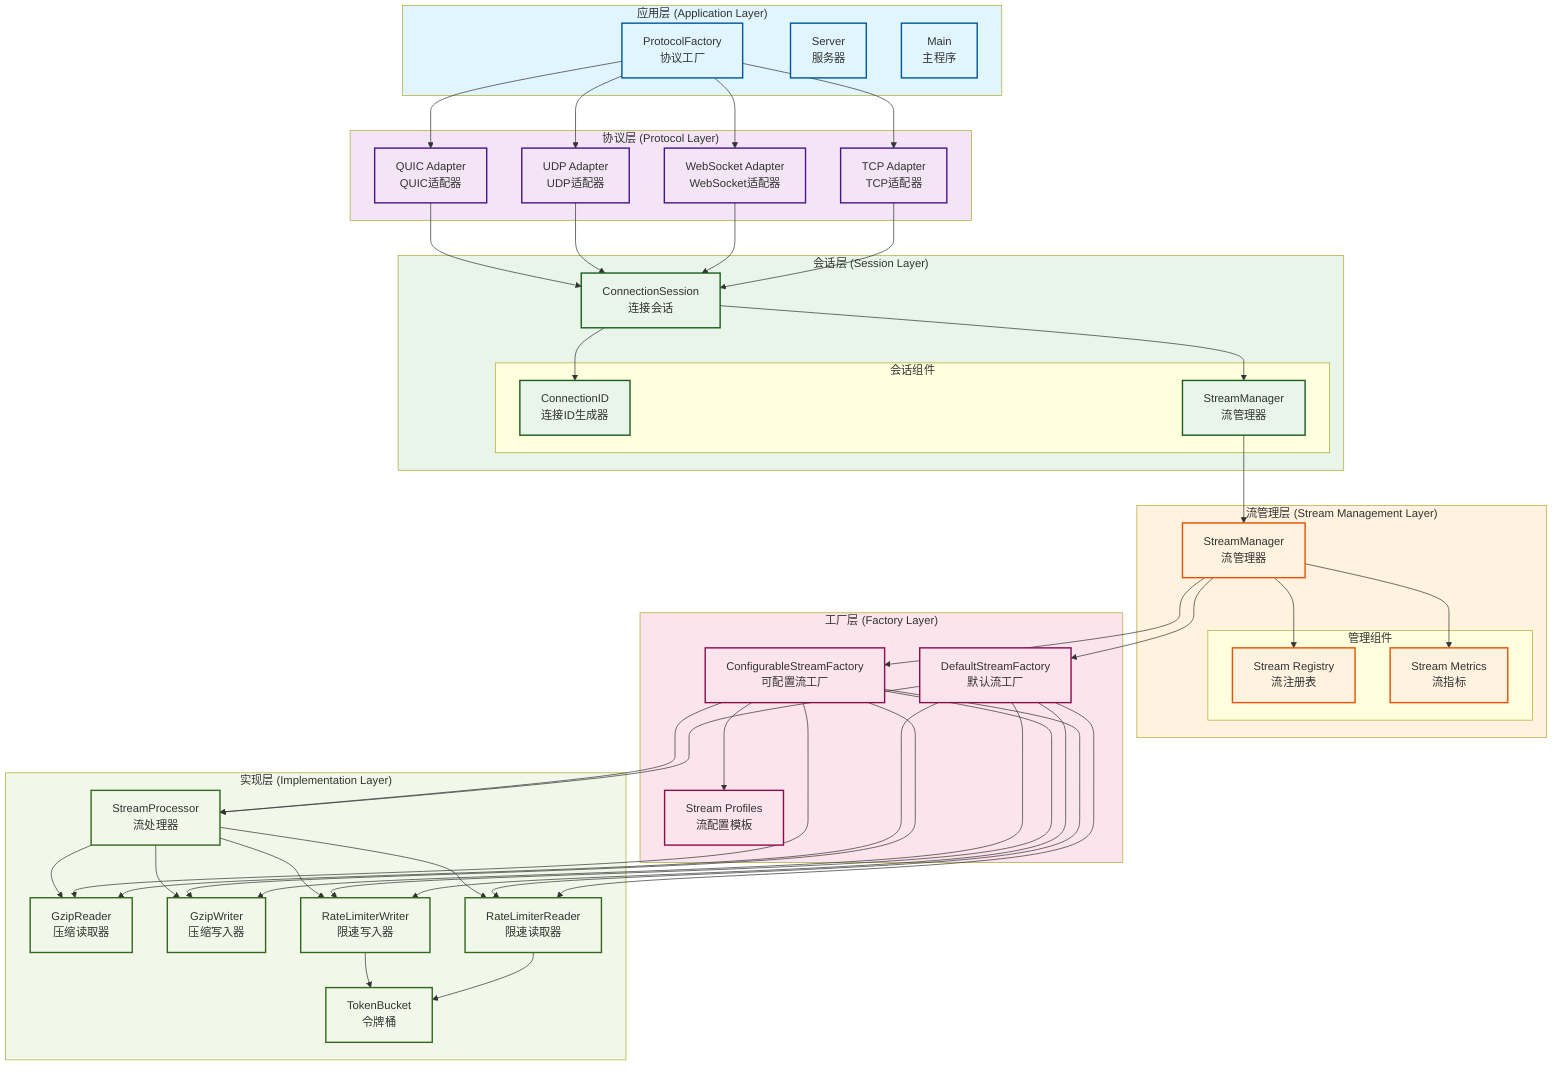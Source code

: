 graph TB
    %% 应用层 (Application Layer)
    subgraph AL["应用层 (Application Layer)"]
        style AL fill:#e1f5fe
        PF[ProtocolFactory<br/>协议工厂]
        S[Server<br/>服务器]
        M[Main<br/>主程序]
    end

    %% 协议层 (Protocol Layer)
    subgraph PL["协议层 (Protocol Layer)"]
        style PL fill:#f3e5f5
        TA[TCP Adapter<br/>TCP适配器]
        WA[WebSocket Adapter<br/>WebSocket适配器]
        UA[UDP Adapter<br/>UDP适配器]
        QA[QUIC Adapter<br/>QUIC适配器]
    end

    %% 会话层 (Session Layer)
    subgraph SL["会话层 (Session Layer)"]
        style SL fill:#e8f5e8
        CS[ConnectionSession<br/>连接会话]
        subgraph CS_INNER["会话组件"]
            CID[ConnectionID<br/>连接ID生成器]
            SM[StreamManager<br/>流管理器]
        end
    end

    %% 流管理层 (Stream Management Layer)
    subgraph SML["流管理层 (Stream Management Layer)"]
        style SML fill:#fff3e0
        STM[StreamManager<br/>流管理器]
        subgraph STM_INNER["管理组件"]
            SR[Stream Registry<br/>流注册表]
            SMF[Stream Metrics<br/>流指标]
        end
    end

    %% 工厂层 (Factory Layer)
    subgraph FL["工厂层 (Factory Layer)"]
        style FL fill:#fce4ec
        DSF[DefaultStreamFactory<br/>默认流工厂]
        CSF[ConfigurableStreamFactory<br/>可配置流工厂]
        SP[Stream Profiles<br/>流配置模板]
    end

    %% 实现层 (Implementation Layer)
    subgraph IL["实现层 (Implementation Layer)"]
        style IL fill:#f1f8e9
        SPROC[StreamProcessor<br/>流处理器]
        GZR[GzipReader<br/>压缩读取器]
        GZW[GzipWriter<br/>压缩写入器]
        RLR[RateLimiterReader<br/>限速读取器]
        RLW[RateLimiterWriter<br/>限速写入器]
        TB[TokenBucket<br/>令牌桶]
    end

    %% 连接关系
    %% 应用层到协议层
    PF --> TA
    PF --> WA
    PF --> UA
    PF --> QA

    %% 协议层到会话层
    TA --> CS
    WA --> CS
    UA --> CS
    QA --> CS

    %% 会话层内部
    CS --> CID
    CS --> SM

    %% 会话层到流管理层
    SM --> STM

    %% 流管理层内部
    STM --> SR
    STM --> SMF

    %% 流管理层到工厂层
    STM --> DSF
    STM --> CSF

    %% 工厂层内部
    CSF --> SP

    %% 工厂层到实现层
    DSF --> SPROC
    DSF --> GZR
    DSF --> GZW
    DSF --> RLR
    DSF --> RLW
    CSF --> SPROC
    CSF --> GZR
    CSF --> GZW
    CSF --> RLR
    CSF --> RLW

    %% 实现层内部依赖
    RLR --> TB
    RLW --> TB
    SPROC --> GZR
    SPROC --> GZW
    SPROC --> RLR
    SPROC --> RLW

    %% 样式定义
    classDef applicationLayer fill:#e1f5fe,stroke:#01579b,stroke-width:2px
    classDef protocolLayer fill:#f3e5f5,stroke:#4a148c,stroke-width:2px
    classDef sessionLayer fill:#e8f5e8,stroke:#1b5e20,stroke-width:2px
    classDef streamManagementLayer fill:#fff3e0,stroke:#e65100,stroke-width:2px
    classDef factoryLayer fill:#fce4ec,stroke:#880e4f,stroke-width:2px
    classDef implementationLayer fill:#f1f8e9,stroke:#33691e,stroke-width:2px

    %% 应用样式
    class PF,S,M applicationLayer
    class TA,WA,UA,QA protocolLayer
    class CS,CID,SM sessionLayer
    class STM,SR,SMF streamManagementLayer
    class DSF,CSF,SP factoryLayer
    class SPROC,GZR,GZW,RLR,RLW,TB implementationLayer